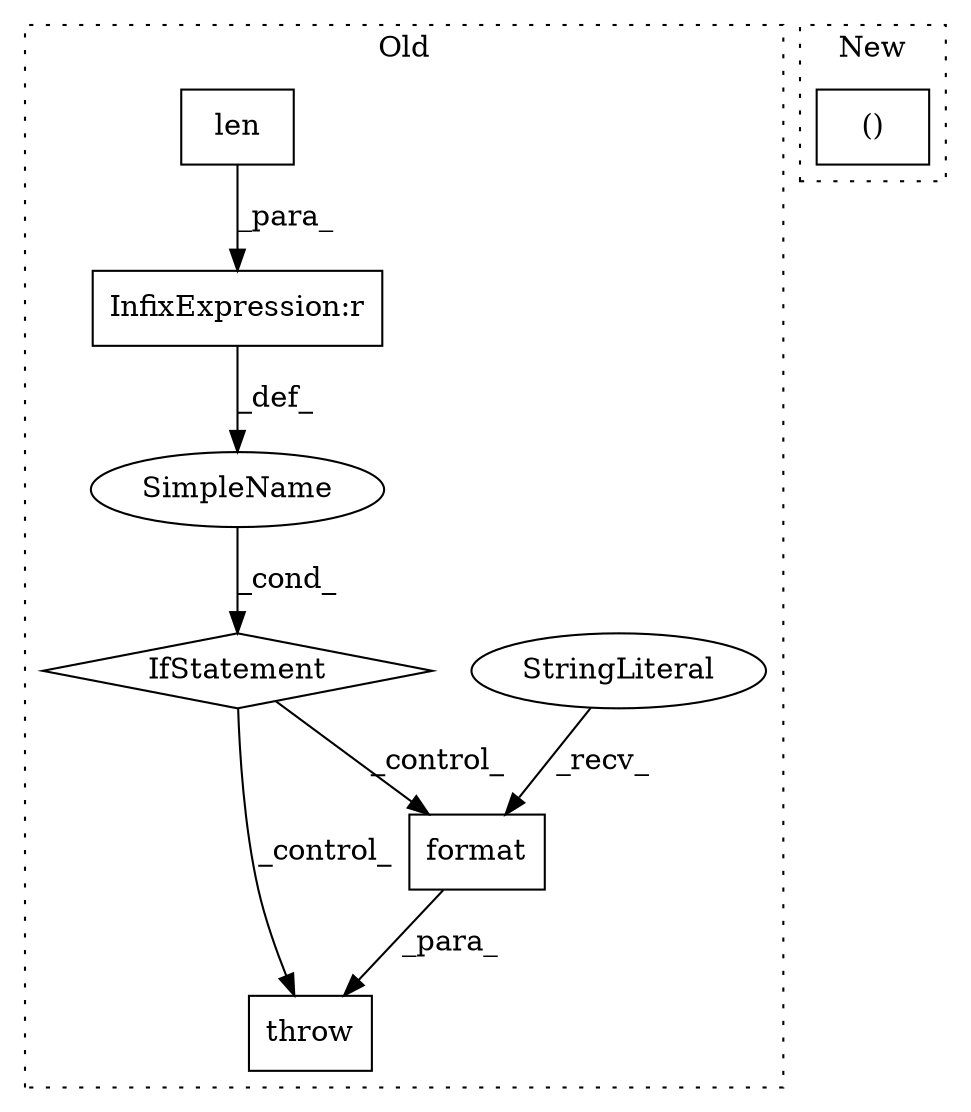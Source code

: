 digraph G {
subgraph cluster0 {
1 [label="format" a="32" s="1583,1602" l="7,1" shape="box"];
3 [label="StringLiteral" a="45" s="1550" l="32" shape="ellipse"];
4 [label="IfStatement" a="25" s="1488,1514" l="4,2" shape="diamond"];
5 [label="SimpleName" a="42" s="" l="" shape="ellipse"];
6 [label="throw" a="53" s="1524" l="6" shape="box"];
7 [label="InfixExpression:r" a="27" s="1509" l="4" shape="box"];
8 [label="len" a="32" s="1492,1508" l="4,1" shape="box"];
label = "Old";
style="dotted";
}
subgraph cluster1 {
2 [label="()" a="106" s="1334" l="29" shape="box"];
label = "New";
style="dotted";
}
1 -> 6 [label="_para_"];
3 -> 1 [label="_recv_"];
4 -> 6 [label="_control_"];
4 -> 1 [label="_control_"];
5 -> 4 [label="_cond_"];
7 -> 5 [label="_def_"];
8 -> 7 [label="_para_"];
}